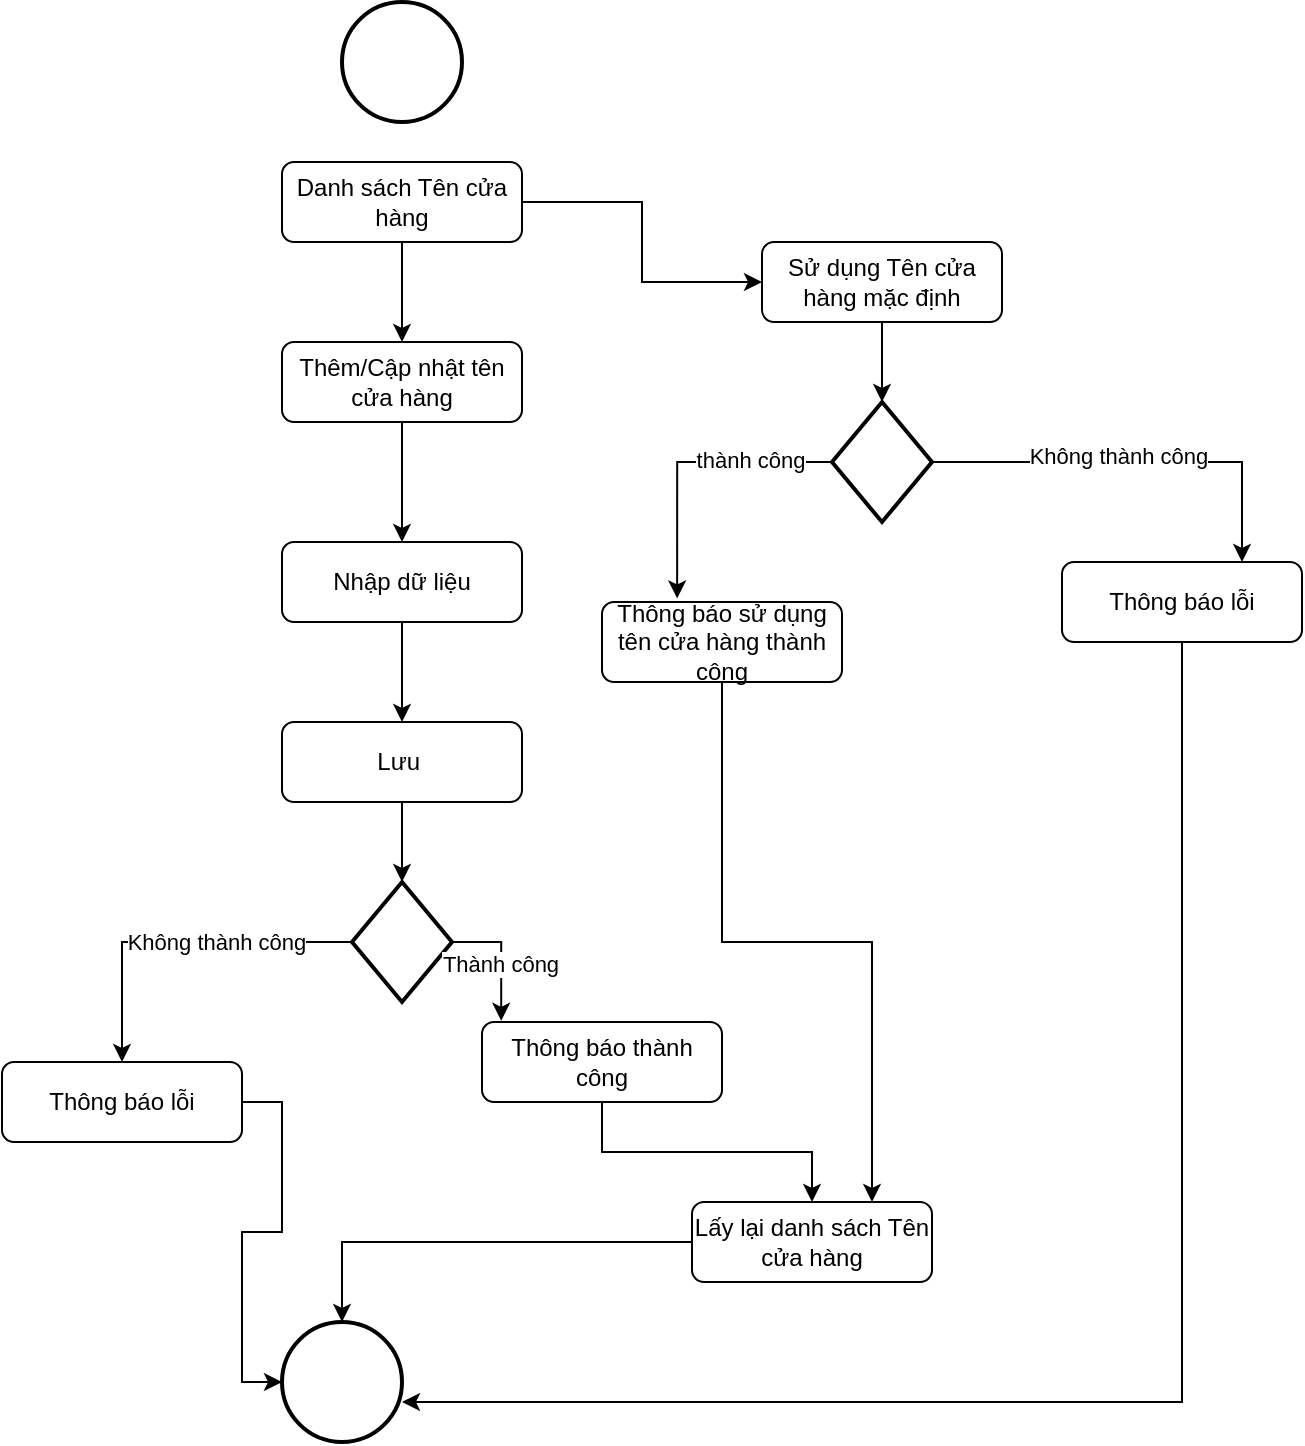 <mxfile version="22.1.21" type="device">
  <diagram name="Page-1" id="g5f_O8sif8b3EYSNGb38">
    <mxGraphModel dx="701" dy="808" grid="1" gridSize="10" guides="1" tooltips="1" connect="1" arrows="1" fold="1" page="1" pageScale="1" pageWidth="850" pageHeight="1100" math="0" shadow="0">
      <root>
        <mxCell id="0" />
        <mxCell id="1" parent="0" />
        <mxCell id="gi5Jth5QJmVZu76Ea9yx-1" value="" style="strokeWidth=2;html=1;shape=mxgraph.flowchart.start_2;whiteSpace=wrap;" vertex="1" parent="1">
          <mxGeometry x="200" y="50" width="60" height="60" as="geometry" />
        </mxCell>
        <mxCell id="gi5Jth5QJmVZu76Ea9yx-7" style="edgeStyle=orthogonalEdgeStyle;rounded=0;orthogonalLoop=1;jettySize=auto;html=1;entryX=0.5;entryY=0;entryDx=0;entryDy=0;" edge="1" parent="1" source="gi5Jth5QJmVZu76Ea9yx-2" target="gi5Jth5QJmVZu76Ea9yx-3">
          <mxGeometry relative="1" as="geometry" />
        </mxCell>
        <mxCell id="gi5Jth5QJmVZu76Ea9yx-23" style="edgeStyle=orthogonalEdgeStyle;rounded=0;orthogonalLoop=1;jettySize=auto;html=1;" edge="1" parent="1" source="gi5Jth5QJmVZu76Ea9yx-2" target="gi5Jth5QJmVZu76Ea9yx-22">
          <mxGeometry relative="1" as="geometry" />
        </mxCell>
        <mxCell id="gi5Jth5QJmVZu76Ea9yx-2" value="Danh sách Tên cửa hàng" style="rounded=1;whiteSpace=wrap;html=1;" vertex="1" parent="1">
          <mxGeometry x="170" y="130" width="120" height="40" as="geometry" />
        </mxCell>
        <mxCell id="gi5Jth5QJmVZu76Ea9yx-8" value="" style="edgeStyle=orthogonalEdgeStyle;rounded=0;orthogonalLoop=1;jettySize=auto;html=1;" edge="1" parent="1" source="gi5Jth5QJmVZu76Ea9yx-3" target="gi5Jth5QJmVZu76Ea9yx-4">
          <mxGeometry relative="1" as="geometry" />
        </mxCell>
        <mxCell id="gi5Jth5QJmVZu76Ea9yx-3" value="Thêm/Cập nhật tên cửa hàng" style="rounded=1;whiteSpace=wrap;html=1;" vertex="1" parent="1">
          <mxGeometry x="170" y="220" width="120" height="40" as="geometry" />
        </mxCell>
        <mxCell id="gi5Jth5QJmVZu76Ea9yx-9" value="" style="edgeStyle=orthogonalEdgeStyle;rounded=0;orthogonalLoop=1;jettySize=auto;html=1;" edge="1" parent="1" source="gi5Jth5QJmVZu76Ea9yx-4" target="gi5Jth5QJmVZu76Ea9yx-5">
          <mxGeometry relative="1" as="geometry" />
        </mxCell>
        <mxCell id="gi5Jth5QJmVZu76Ea9yx-4" value="Nhập dữ liệu" style="rounded=1;whiteSpace=wrap;html=1;" vertex="1" parent="1">
          <mxGeometry x="170" y="320" width="120" height="40" as="geometry" />
        </mxCell>
        <mxCell id="gi5Jth5QJmVZu76Ea9yx-10" value="" style="edgeStyle=orthogonalEdgeStyle;rounded=0;orthogonalLoop=1;jettySize=auto;html=1;" edge="1" parent="1" source="gi5Jth5QJmVZu76Ea9yx-5" target="gi5Jth5QJmVZu76Ea9yx-6">
          <mxGeometry relative="1" as="geometry" />
        </mxCell>
        <mxCell id="gi5Jth5QJmVZu76Ea9yx-5" value="Lưu&amp;nbsp;" style="rounded=1;whiteSpace=wrap;html=1;" vertex="1" parent="1">
          <mxGeometry x="170" y="410" width="120" height="40" as="geometry" />
        </mxCell>
        <mxCell id="gi5Jth5QJmVZu76Ea9yx-19" style="edgeStyle=orthogonalEdgeStyle;rounded=0;orthogonalLoop=1;jettySize=auto;html=1;entryX=0.5;entryY=0;entryDx=0;entryDy=0;" edge="1" parent="1" source="gi5Jth5QJmVZu76Ea9yx-6" target="gi5Jth5QJmVZu76Ea9yx-18">
          <mxGeometry relative="1" as="geometry" />
        </mxCell>
        <mxCell id="gi5Jth5QJmVZu76Ea9yx-20" value="Không thành công" style="edgeLabel;html=1;align=center;verticalAlign=middle;resizable=0;points=[];" vertex="1" connectable="0" parent="gi5Jth5QJmVZu76Ea9yx-19">
          <mxGeometry x="-0.221" relative="1" as="geometry">
            <mxPoint as="offset" />
          </mxGeometry>
        </mxCell>
        <mxCell id="gi5Jth5QJmVZu76Ea9yx-6" value="" style="strokeWidth=2;html=1;shape=mxgraph.flowchart.decision;whiteSpace=wrap;" vertex="1" parent="1">
          <mxGeometry x="205" y="490" width="50" height="60" as="geometry" />
        </mxCell>
        <mxCell id="gi5Jth5QJmVZu76Ea9yx-15" value="" style="edgeStyle=orthogonalEdgeStyle;rounded=0;orthogonalLoop=1;jettySize=auto;html=1;" edge="1" parent="1" source="gi5Jth5QJmVZu76Ea9yx-11" target="gi5Jth5QJmVZu76Ea9yx-14">
          <mxGeometry relative="1" as="geometry" />
        </mxCell>
        <mxCell id="gi5Jth5QJmVZu76Ea9yx-11" value="Thông báo thành công" style="rounded=1;whiteSpace=wrap;html=1;" vertex="1" parent="1">
          <mxGeometry x="270" y="560" width="120" height="40" as="geometry" />
        </mxCell>
        <mxCell id="gi5Jth5QJmVZu76Ea9yx-12" style="edgeStyle=orthogonalEdgeStyle;rounded=0;orthogonalLoop=1;jettySize=auto;html=1;entryX=0.08;entryY=-0.015;entryDx=0;entryDy=0;entryPerimeter=0;" edge="1" parent="1" source="gi5Jth5QJmVZu76Ea9yx-6" target="gi5Jth5QJmVZu76Ea9yx-11">
          <mxGeometry relative="1" as="geometry" />
        </mxCell>
        <mxCell id="gi5Jth5QJmVZu76Ea9yx-13" value="Thành công" style="edgeLabel;html=1;align=center;verticalAlign=middle;resizable=0;points=[];" vertex="1" connectable="0" parent="gi5Jth5QJmVZu76Ea9yx-12">
          <mxGeometry x="0.111" y="-1" relative="1" as="geometry">
            <mxPoint as="offset" />
          </mxGeometry>
        </mxCell>
        <mxCell id="gi5Jth5QJmVZu76Ea9yx-17" style="edgeStyle=orthogonalEdgeStyle;rounded=0;orthogonalLoop=1;jettySize=auto;html=1;" edge="1" parent="1" source="gi5Jth5QJmVZu76Ea9yx-14" target="gi5Jth5QJmVZu76Ea9yx-16">
          <mxGeometry relative="1" as="geometry" />
        </mxCell>
        <mxCell id="gi5Jth5QJmVZu76Ea9yx-14" value="Lấy lại danh sách Tên cửa hàng" style="rounded=1;whiteSpace=wrap;html=1;" vertex="1" parent="1">
          <mxGeometry x="375" y="650" width="120" height="40" as="geometry" />
        </mxCell>
        <mxCell id="gi5Jth5QJmVZu76Ea9yx-16" value="" style="strokeWidth=2;html=1;shape=mxgraph.flowchart.start_2;whiteSpace=wrap;" vertex="1" parent="1">
          <mxGeometry x="170" y="710" width="60" height="60" as="geometry" />
        </mxCell>
        <mxCell id="gi5Jth5QJmVZu76Ea9yx-18" value="Thông báo lỗi" style="rounded=1;whiteSpace=wrap;html=1;" vertex="1" parent="1">
          <mxGeometry x="30" y="580" width="120" height="40" as="geometry" />
        </mxCell>
        <mxCell id="gi5Jth5QJmVZu76Ea9yx-21" style="edgeStyle=orthogonalEdgeStyle;rounded=0;orthogonalLoop=1;jettySize=auto;html=1;entryX=0;entryY=0.5;entryDx=0;entryDy=0;entryPerimeter=0;" edge="1" parent="1" source="gi5Jth5QJmVZu76Ea9yx-18" target="gi5Jth5QJmVZu76Ea9yx-16">
          <mxGeometry relative="1" as="geometry" />
        </mxCell>
        <mxCell id="gi5Jth5QJmVZu76Ea9yx-25" value="" style="edgeStyle=orthogonalEdgeStyle;rounded=0;orthogonalLoop=1;jettySize=auto;html=1;" edge="1" parent="1" source="gi5Jth5QJmVZu76Ea9yx-22" target="gi5Jth5QJmVZu76Ea9yx-24">
          <mxGeometry relative="1" as="geometry" />
        </mxCell>
        <mxCell id="gi5Jth5QJmVZu76Ea9yx-22" value="Sử dụng Tên cửa hàng mặc định" style="rounded=1;whiteSpace=wrap;html=1;" vertex="1" parent="1">
          <mxGeometry x="410" y="170" width="120" height="40" as="geometry" />
        </mxCell>
        <mxCell id="gi5Jth5QJmVZu76Ea9yx-32" style="edgeStyle=orthogonalEdgeStyle;rounded=0;orthogonalLoop=1;jettySize=auto;html=1;entryX=0.75;entryY=0;entryDx=0;entryDy=0;" edge="1" parent="1" source="gi5Jth5QJmVZu76Ea9yx-24" target="gi5Jth5QJmVZu76Ea9yx-29">
          <mxGeometry relative="1" as="geometry" />
        </mxCell>
        <mxCell id="gi5Jth5QJmVZu76Ea9yx-33" value="Không thành công" style="edgeLabel;html=1;align=center;verticalAlign=middle;resizable=0;points=[];" vertex="1" connectable="0" parent="gi5Jth5QJmVZu76Ea9yx-32">
          <mxGeometry x="-0.098" y="3" relative="1" as="geometry">
            <mxPoint as="offset" />
          </mxGeometry>
        </mxCell>
        <mxCell id="gi5Jth5QJmVZu76Ea9yx-24" value="" style="strokeWidth=2;html=1;shape=mxgraph.flowchart.decision;whiteSpace=wrap;" vertex="1" parent="1">
          <mxGeometry x="445" y="250" width="50" height="60" as="geometry" />
        </mxCell>
        <mxCell id="gi5Jth5QJmVZu76Ea9yx-31" style="edgeStyle=orthogonalEdgeStyle;rounded=0;orthogonalLoop=1;jettySize=auto;html=1;entryX=0.75;entryY=0;entryDx=0;entryDy=0;" edge="1" parent="1" source="gi5Jth5QJmVZu76Ea9yx-26" target="gi5Jth5QJmVZu76Ea9yx-14">
          <mxGeometry relative="1" as="geometry" />
        </mxCell>
        <mxCell id="gi5Jth5QJmVZu76Ea9yx-26" value="Thông báo sử dụng tên cửa hàng thành công" style="rounded=1;whiteSpace=wrap;html=1;" vertex="1" parent="1">
          <mxGeometry x="330" y="350" width="120" height="40" as="geometry" />
        </mxCell>
        <mxCell id="gi5Jth5QJmVZu76Ea9yx-27" style="edgeStyle=orthogonalEdgeStyle;rounded=0;orthogonalLoop=1;jettySize=auto;html=1;entryX=0.313;entryY=-0.045;entryDx=0;entryDy=0;entryPerimeter=0;exitX=0;exitY=0.5;exitDx=0;exitDy=0;exitPerimeter=0;" edge="1" parent="1" source="gi5Jth5QJmVZu76Ea9yx-24" target="gi5Jth5QJmVZu76Ea9yx-26">
          <mxGeometry relative="1" as="geometry" />
        </mxCell>
        <mxCell id="gi5Jth5QJmVZu76Ea9yx-28" value="thành công" style="edgeLabel;html=1;align=center;verticalAlign=middle;resizable=0;points=[];" vertex="1" connectable="0" parent="gi5Jth5QJmVZu76Ea9yx-27">
          <mxGeometry x="-0.437" y="-1" relative="1" as="geometry">
            <mxPoint as="offset" />
          </mxGeometry>
        </mxCell>
        <mxCell id="gi5Jth5QJmVZu76Ea9yx-29" value="Thông báo lỗi" style="rounded=1;whiteSpace=wrap;html=1;" vertex="1" parent="1">
          <mxGeometry x="560" y="330" width="120" height="40" as="geometry" />
        </mxCell>
        <mxCell id="gi5Jth5QJmVZu76Ea9yx-34" style="edgeStyle=orthogonalEdgeStyle;rounded=0;orthogonalLoop=1;jettySize=auto;html=1;" edge="1" parent="1" source="gi5Jth5QJmVZu76Ea9yx-29" target="gi5Jth5QJmVZu76Ea9yx-16">
          <mxGeometry relative="1" as="geometry">
            <mxPoint x="210" y="750" as="targetPoint" />
            <Array as="points">
              <mxPoint x="620" y="750" />
            </Array>
          </mxGeometry>
        </mxCell>
      </root>
    </mxGraphModel>
  </diagram>
</mxfile>
